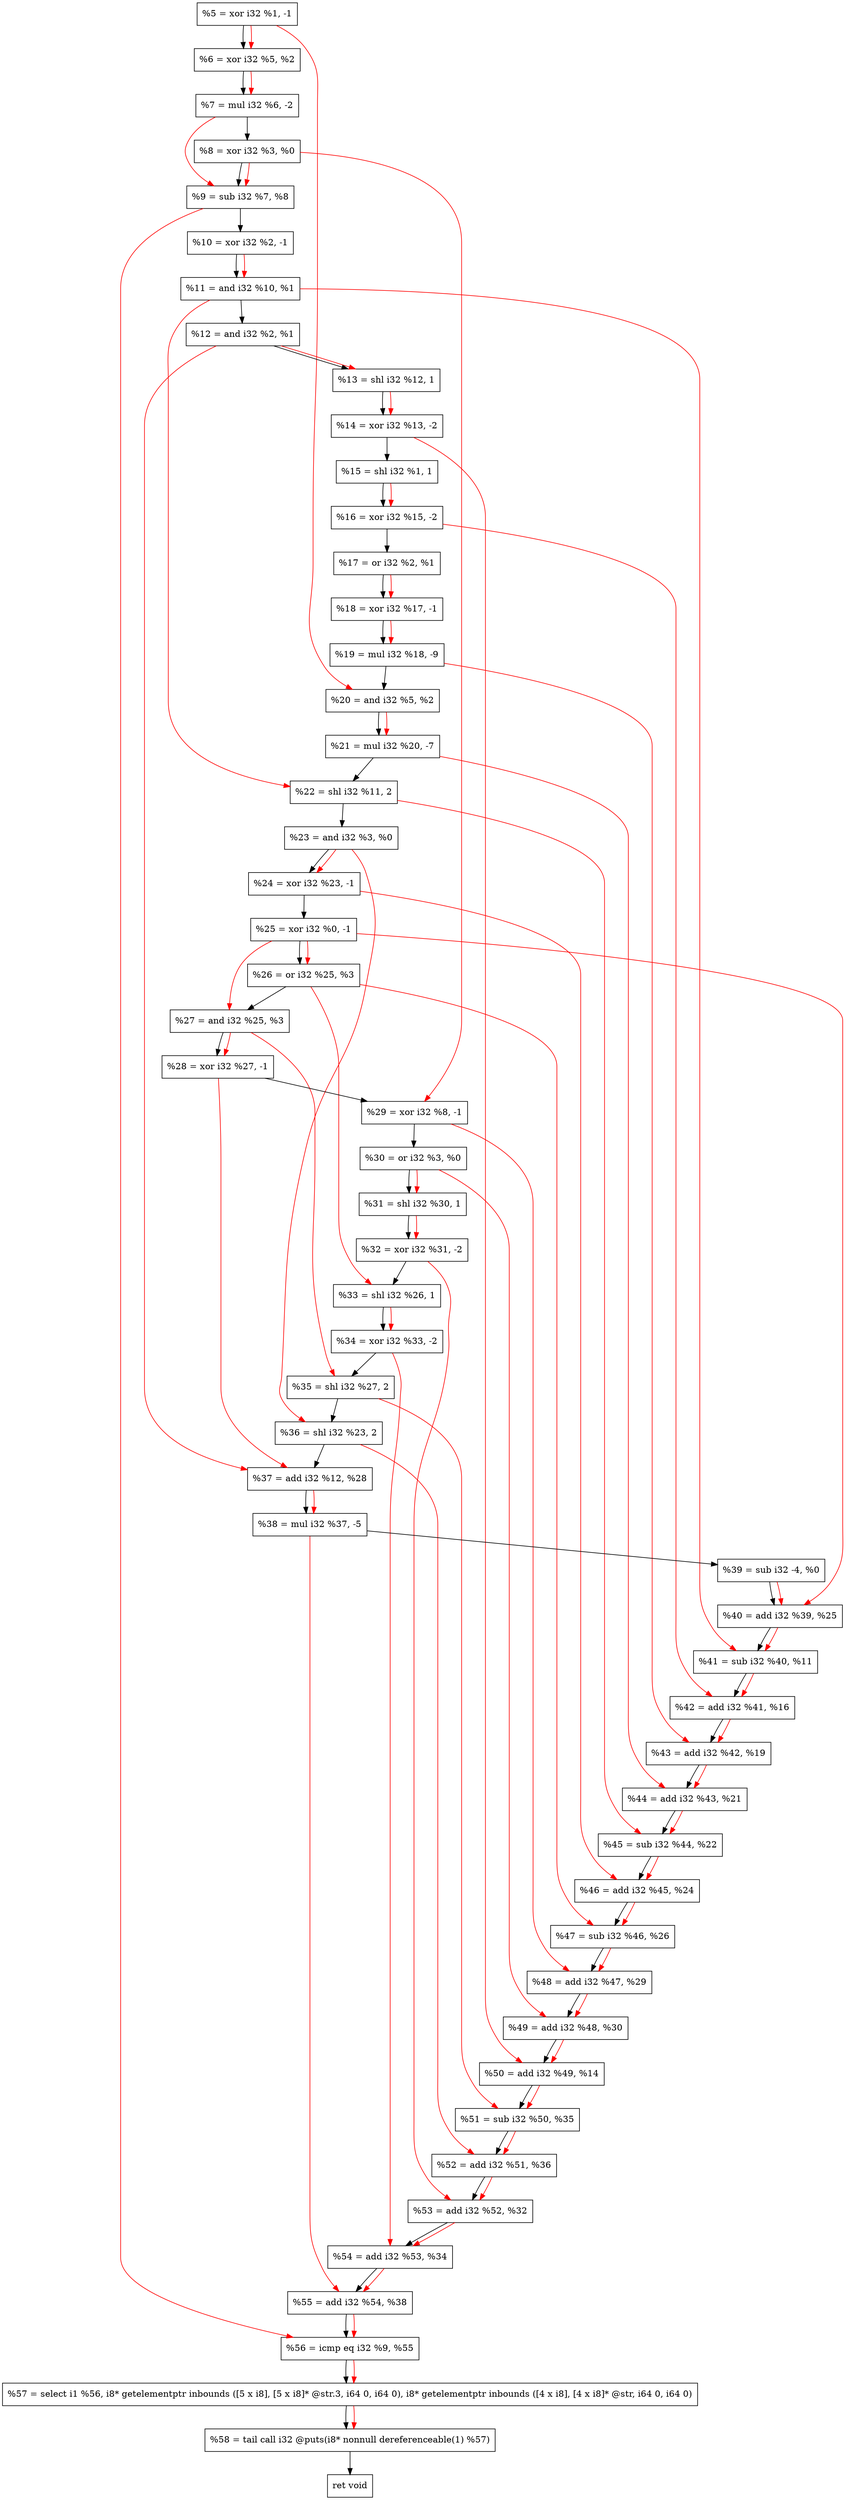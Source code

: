 digraph "DFG for'crackme' function" {
	Node0x1fbddd0[shape=record, label="  %5 = xor i32 %1, -1"];
	Node0x1fbde40[shape=record, label="  %6 = xor i32 %5, %2"];
	Node0x1fbdee0[shape=record, label="  %7 = mul i32 %6, -2"];
	Node0x1fbdf50[shape=record, label="  %8 = xor i32 %3, %0"];
	Node0x1fbdfc0[shape=record, label="  %9 = sub i32 %7, %8"];
	Node0x1fbe030[shape=record, label="  %10 = xor i32 %2, -1"];
	Node0x1fbe0a0[shape=record, label="  %11 = and i32 %10, %1"];
	Node0x1fbe110[shape=record, label="  %12 = and i32 %2, %1"];
	Node0x1fbe1b0[shape=record, label="  %13 = shl i32 %12, 1"];
	Node0x1fbe220[shape=record, label="  %14 = xor i32 %13, -2"];
	Node0x1fbe290[shape=record, label="  %15 = shl i32 %1, 1"];
	Node0x1fbe300[shape=record, label="  %16 = xor i32 %15, -2"];
	Node0x1fbe370[shape=record, label="  %17 = or i32 %2, %1"];
	Node0x1fbe3e0[shape=record, label="  %18 = xor i32 %17, -1"];
	Node0x1fbe480[shape=record, label="  %19 = mul i32 %18, -9"];
	Node0x1fbe4f0[shape=record, label="  %20 = and i32 %5, %2"];
	Node0x1fbe590[shape=record, label="  %21 = mul i32 %20, -7"];
	Node0x1fbe630[shape=record, label="  %22 = shl i32 %11, 2"];
	Node0x1fbe6a0[shape=record, label="  %23 = and i32 %3, %0"];
	Node0x1fbe710[shape=record, label="  %24 = xor i32 %23, -1"];
	Node0x1fbe780[shape=record, label="  %25 = xor i32 %0, -1"];
	Node0x1fbe7f0[shape=record, label="  %26 = or i32 %25, %3"];
	Node0x1fbe860[shape=record, label="  %27 = and i32 %25, %3"];
	Node0x1fbe8d0[shape=record, label="  %28 = xor i32 %27, -1"];
	Node0x1fbe940[shape=record, label="  %29 = xor i32 %8, -1"];
	Node0x1fbe9b0[shape=record, label="  %30 = or i32 %3, %0"];
	Node0x1fbea20[shape=record, label="  %31 = shl i32 %30, 1"];
	Node0x1fbea90[shape=record, label="  %32 = xor i32 %31, -2"];
	Node0x1fbed10[shape=record, label="  %33 = shl i32 %26, 1"];
	Node0x1fbed80[shape=record, label="  %34 = xor i32 %33, -2"];
	Node0x1fbedf0[shape=record, label="  %35 = shl i32 %27, 2"];
	Node0x1fbee60[shape=record, label="  %36 = shl i32 %23, 2"];
	Node0x1fbeed0[shape=record, label="  %37 = add i32 %12, %28"];
	Node0x1fbef70[shape=record, label="  %38 = mul i32 %37, -5"];
	Node0x1fbf010[shape=record, label="  %39 = sub i32 -4, %0"];
	Node0x1fbf080[shape=record, label="  %40 = add i32 %39, %25"];
	Node0x1fbf0f0[shape=record, label="  %41 = sub i32 %40, %11"];
	Node0x1fbf160[shape=record, label="  %42 = add i32 %41, %16"];
	Node0x1fbf1d0[shape=record, label="  %43 = add i32 %42, %19"];
	Node0x1fbf240[shape=record, label="  %44 = add i32 %43, %21"];
	Node0x1fbf2b0[shape=record, label="  %45 = sub i32 %44, %22"];
	Node0x1fbf320[shape=record, label="  %46 = add i32 %45, %24"];
	Node0x1fbf390[shape=record, label="  %47 = sub i32 %46, %26"];
	Node0x1fbf400[shape=record, label="  %48 = add i32 %47, %29"];
	Node0x1fbf470[shape=record, label="  %49 = add i32 %48, %30"];
	Node0x1fbf4e0[shape=record, label="  %50 = add i32 %49, %14"];
	Node0x1fbf550[shape=record, label="  %51 = sub i32 %50, %35"];
	Node0x1fbf5c0[shape=record, label="  %52 = add i32 %51, %36"];
	Node0x1fbf630[shape=record, label="  %53 = add i32 %52, %32"];
	Node0x1fbf6a0[shape=record, label="  %54 = add i32 %53, %34"];
	Node0x1fbf710[shape=record, label="  %55 = add i32 %54, %38"];
	Node0x1fbf780[shape=record, label="  %56 = icmp eq i32 %9, %55"];
	Node0x1f5e268[shape=record, label="  %57 = select i1 %56, i8* getelementptr inbounds ([5 x i8], [5 x i8]* @str.3, i64 0, i64 0), i8* getelementptr inbounds ([4 x i8], [4 x i8]* @str, i64 0, i64 0)"];
	Node0x1fbfc20[shape=record, label="  %58 = tail call i32 @puts(i8* nonnull dereferenceable(1) %57)"];
	Node0x1fbfc70[shape=record, label="  ret void"];
	Node0x1fbddd0 -> Node0x1fbde40;
	Node0x1fbde40 -> Node0x1fbdee0;
	Node0x1fbdee0 -> Node0x1fbdf50;
	Node0x1fbdf50 -> Node0x1fbdfc0;
	Node0x1fbdfc0 -> Node0x1fbe030;
	Node0x1fbe030 -> Node0x1fbe0a0;
	Node0x1fbe0a0 -> Node0x1fbe110;
	Node0x1fbe110 -> Node0x1fbe1b0;
	Node0x1fbe1b0 -> Node0x1fbe220;
	Node0x1fbe220 -> Node0x1fbe290;
	Node0x1fbe290 -> Node0x1fbe300;
	Node0x1fbe300 -> Node0x1fbe370;
	Node0x1fbe370 -> Node0x1fbe3e0;
	Node0x1fbe3e0 -> Node0x1fbe480;
	Node0x1fbe480 -> Node0x1fbe4f0;
	Node0x1fbe4f0 -> Node0x1fbe590;
	Node0x1fbe590 -> Node0x1fbe630;
	Node0x1fbe630 -> Node0x1fbe6a0;
	Node0x1fbe6a0 -> Node0x1fbe710;
	Node0x1fbe710 -> Node0x1fbe780;
	Node0x1fbe780 -> Node0x1fbe7f0;
	Node0x1fbe7f0 -> Node0x1fbe860;
	Node0x1fbe860 -> Node0x1fbe8d0;
	Node0x1fbe8d0 -> Node0x1fbe940;
	Node0x1fbe940 -> Node0x1fbe9b0;
	Node0x1fbe9b0 -> Node0x1fbea20;
	Node0x1fbea20 -> Node0x1fbea90;
	Node0x1fbea90 -> Node0x1fbed10;
	Node0x1fbed10 -> Node0x1fbed80;
	Node0x1fbed80 -> Node0x1fbedf0;
	Node0x1fbedf0 -> Node0x1fbee60;
	Node0x1fbee60 -> Node0x1fbeed0;
	Node0x1fbeed0 -> Node0x1fbef70;
	Node0x1fbef70 -> Node0x1fbf010;
	Node0x1fbf010 -> Node0x1fbf080;
	Node0x1fbf080 -> Node0x1fbf0f0;
	Node0x1fbf0f0 -> Node0x1fbf160;
	Node0x1fbf160 -> Node0x1fbf1d0;
	Node0x1fbf1d0 -> Node0x1fbf240;
	Node0x1fbf240 -> Node0x1fbf2b0;
	Node0x1fbf2b0 -> Node0x1fbf320;
	Node0x1fbf320 -> Node0x1fbf390;
	Node0x1fbf390 -> Node0x1fbf400;
	Node0x1fbf400 -> Node0x1fbf470;
	Node0x1fbf470 -> Node0x1fbf4e0;
	Node0x1fbf4e0 -> Node0x1fbf550;
	Node0x1fbf550 -> Node0x1fbf5c0;
	Node0x1fbf5c0 -> Node0x1fbf630;
	Node0x1fbf630 -> Node0x1fbf6a0;
	Node0x1fbf6a0 -> Node0x1fbf710;
	Node0x1fbf710 -> Node0x1fbf780;
	Node0x1fbf780 -> Node0x1f5e268;
	Node0x1f5e268 -> Node0x1fbfc20;
	Node0x1fbfc20 -> Node0x1fbfc70;
edge [color=red]
	Node0x1fbddd0 -> Node0x1fbde40;
	Node0x1fbde40 -> Node0x1fbdee0;
	Node0x1fbdee0 -> Node0x1fbdfc0;
	Node0x1fbdf50 -> Node0x1fbdfc0;
	Node0x1fbe030 -> Node0x1fbe0a0;
	Node0x1fbe110 -> Node0x1fbe1b0;
	Node0x1fbe1b0 -> Node0x1fbe220;
	Node0x1fbe290 -> Node0x1fbe300;
	Node0x1fbe370 -> Node0x1fbe3e0;
	Node0x1fbe3e0 -> Node0x1fbe480;
	Node0x1fbddd0 -> Node0x1fbe4f0;
	Node0x1fbe4f0 -> Node0x1fbe590;
	Node0x1fbe0a0 -> Node0x1fbe630;
	Node0x1fbe6a0 -> Node0x1fbe710;
	Node0x1fbe780 -> Node0x1fbe7f0;
	Node0x1fbe780 -> Node0x1fbe860;
	Node0x1fbe860 -> Node0x1fbe8d0;
	Node0x1fbdf50 -> Node0x1fbe940;
	Node0x1fbe9b0 -> Node0x1fbea20;
	Node0x1fbea20 -> Node0x1fbea90;
	Node0x1fbe7f0 -> Node0x1fbed10;
	Node0x1fbed10 -> Node0x1fbed80;
	Node0x1fbe860 -> Node0x1fbedf0;
	Node0x1fbe6a0 -> Node0x1fbee60;
	Node0x1fbe110 -> Node0x1fbeed0;
	Node0x1fbe8d0 -> Node0x1fbeed0;
	Node0x1fbeed0 -> Node0x1fbef70;
	Node0x1fbf010 -> Node0x1fbf080;
	Node0x1fbe780 -> Node0x1fbf080;
	Node0x1fbf080 -> Node0x1fbf0f0;
	Node0x1fbe0a0 -> Node0x1fbf0f0;
	Node0x1fbf0f0 -> Node0x1fbf160;
	Node0x1fbe300 -> Node0x1fbf160;
	Node0x1fbf160 -> Node0x1fbf1d0;
	Node0x1fbe480 -> Node0x1fbf1d0;
	Node0x1fbf1d0 -> Node0x1fbf240;
	Node0x1fbe590 -> Node0x1fbf240;
	Node0x1fbf240 -> Node0x1fbf2b0;
	Node0x1fbe630 -> Node0x1fbf2b0;
	Node0x1fbf2b0 -> Node0x1fbf320;
	Node0x1fbe710 -> Node0x1fbf320;
	Node0x1fbf320 -> Node0x1fbf390;
	Node0x1fbe7f0 -> Node0x1fbf390;
	Node0x1fbf390 -> Node0x1fbf400;
	Node0x1fbe940 -> Node0x1fbf400;
	Node0x1fbf400 -> Node0x1fbf470;
	Node0x1fbe9b0 -> Node0x1fbf470;
	Node0x1fbf470 -> Node0x1fbf4e0;
	Node0x1fbe220 -> Node0x1fbf4e0;
	Node0x1fbf4e0 -> Node0x1fbf550;
	Node0x1fbedf0 -> Node0x1fbf550;
	Node0x1fbf550 -> Node0x1fbf5c0;
	Node0x1fbee60 -> Node0x1fbf5c0;
	Node0x1fbf5c0 -> Node0x1fbf630;
	Node0x1fbea90 -> Node0x1fbf630;
	Node0x1fbf630 -> Node0x1fbf6a0;
	Node0x1fbed80 -> Node0x1fbf6a0;
	Node0x1fbf6a0 -> Node0x1fbf710;
	Node0x1fbef70 -> Node0x1fbf710;
	Node0x1fbdfc0 -> Node0x1fbf780;
	Node0x1fbf710 -> Node0x1fbf780;
	Node0x1fbf780 -> Node0x1f5e268;
	Node0x1f5e268 -> Node0x1fbfc20;
}
